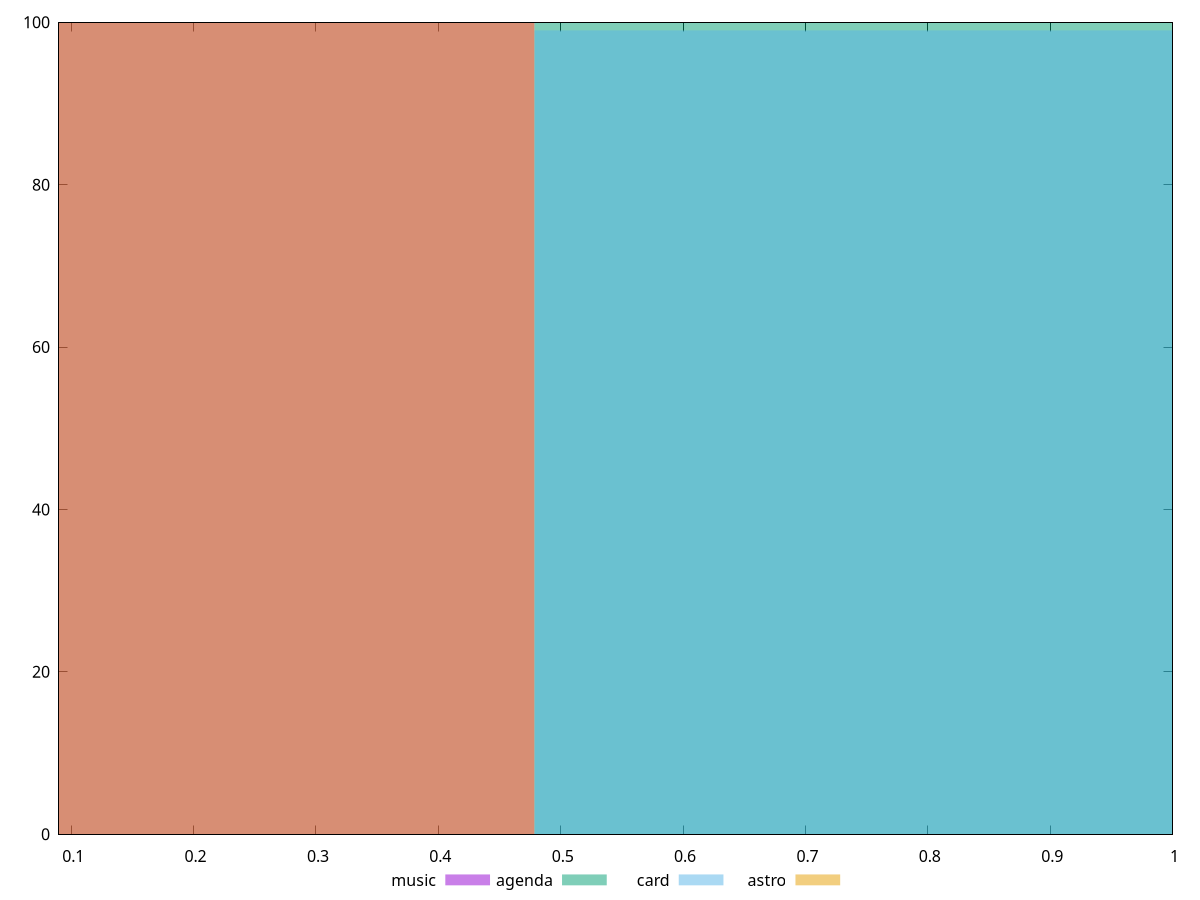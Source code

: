 reset

$music <<EOF
0 100
EOF

$agenda <<EOF
0.9570001147995296 100
EOF

$card <<EOF
0.9570001147995296 99
EOF

$astro <<EOF
0 100
EOF

set key outside below
set boxwidth 0.9570001147995296
set xrange [0.09:1]
set yrange [0:100]
set trange [0:100]
set style fill transparent solid 0.5 noborder
set terminal svg size 640, 520 enhanced background rgb 'white'
set output "reports/report_00030_2021-02-24T20-42-31.540Z/unused-javascript/comparison/histogram/all_score.svg"

plot $music title "music" with boxes, \
     $agenda title "agenda" with boxes, \
     $card title "card" with boxes, \
     $astro title "astro" with boxes

reset
